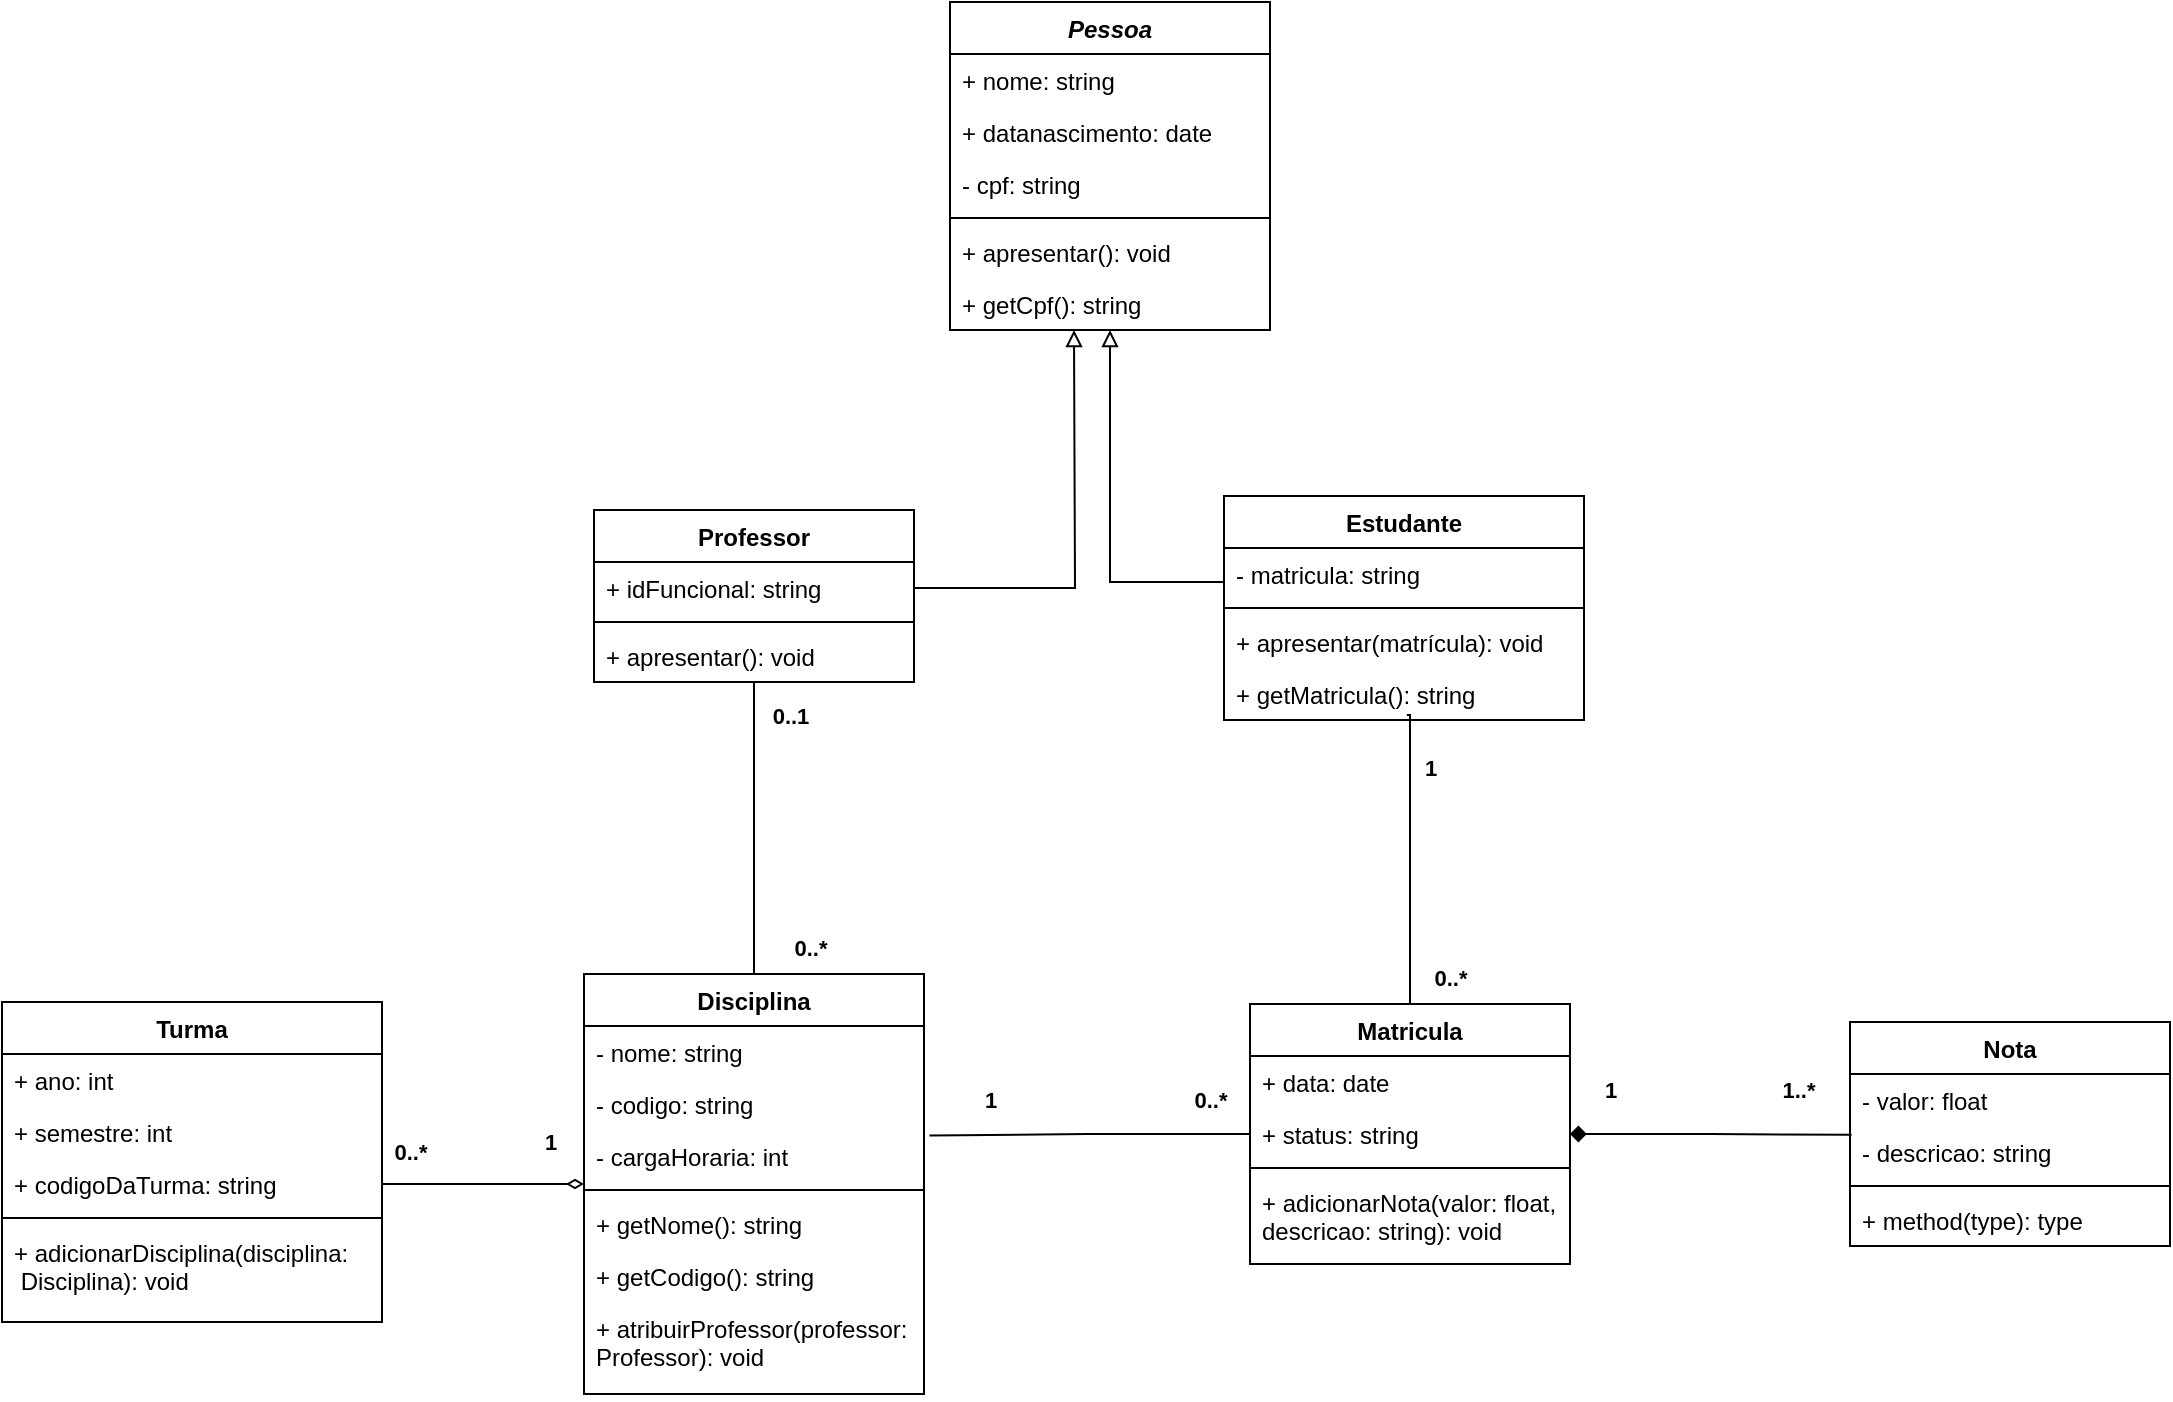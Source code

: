 <mxfile version="28.0.7">
  <diagram name="Página-1" id="xBie5x9bpiJlOztO73_X">
    <mxGraphModel dx="2562" dy="1527" grid="1" gridSize="10" guides="1" tooltips="1" connect="1" arrows="1" fold="1" page="1" pageScale="1" pageWidth="827" pageHeight="1169" math="0" shadow="0">
      <root>
        <mxCell id="0" />
        <mxCell id="1" parent="0" />
        <mxCell id="VmpOXZcwQpaB_QC-iBvv-1" value="&lt;i&gt;Pessoa&lt;/i&gt;" style="swimlane;fontStyle=1;align=center;verticalAlign=top;childLayout=stackLayout;horizontal=1;startSize=26;horizontalStack=0;resizeParent=1;resizeParentMax=0;resizeLast=0;collapsible=1;marginBottom=0;whiteSpace=wrap;html=1;" parent="1" vertex="1">
          <mxGeometry x="754" y="200" width="160" height="164" as="geometry" />
        </mxCell>
        <mxCell id="VmpOXZcwQpaB_QC-iBvv-5" value="+ nome: string" style="text;strokeColor=none;fillColor=none;align=left;verticalAlign=top;spacingLeft=4;spacingRight=4;overflow=hidden;rotatable=0;points=[[0,0.5],[1,0.5]];portConstraint=eastwest;whiteSpace=wrap;html=1;" parent="VmpOXZcwQpaB_QC-iBvv-1" vertex="1">
          <mxGeometry y="26" width="160" height="26" as="geometry" />
        </mxCell>
        <mxCell id="VmpOXZcwQpaB_QC-iBvv-2" value="+ datanascimento: date" style="text;strokeColor=none;fillColor=none;align=left;verticalAlign=top;spacingLeft=4;spacingRight=4;overflow=hidden;rotatable=0;points=[[0,0.5],[1,0.5]];portConstraint=eastwest;whiteSpace=wrap;html=1;" parent="VmpOXZcwQpaB_QC-iBvv-1" vertex="1">
          <mxGeometry y="52" width="160" height="26" as="geometry" />
        </mxCell>
        <mxCell id="VmpOXZcwQpaB_QC-iBvv-12" value="- cpf: string" style="text;strokeColor=none;fillColor=none;align=left;verticalAlign=top;spacingLeft=4;spacingRight=4;overflow=hidden;rotatable=0;points=[[0,0.5],[1,0.5]];portConstraint=eastwest;whiteSpace=wrap;html=1;" parent="VmpOXZcwQpaB_QC-iBvv-1" vertex="1">
          <mxGeometry y="78" width="160" height="26" as="geometry" />
        </mxCell>
        <mxCell id="VmpOXZcwQpaB_QC-iBvv-3" value="" style="line;strokeWidth=1;fillColor=none;align=left;verticalAlign=middle;spacingTop=-1;spacingLeft=3;spacingRight=3;rotatable=0;labelPosition=right;points=[];portConstraint=eastwest;strokeColor=inherit;" parent="VmpOXZcwQpaB_QC-iBvv-1" vertex="1">
          <mxGeometry y="104" width="160" height="8" as="geometry" />
        </mxCell>
        <mxCell id="VmpOXZcwQpaB_QC-iBvv-4" value="+ apresentar(): void" style="text;strokeColor=none;fillColor=none;align=left;verticalAlign=top;spacingLeft=4;spacingRight=4;overflow=hidden;rotatable=0;points=[[0,0.5],[1,0.5]];portConstraint=eastwest;whiteSpace=wrap;html=1;" parent="VmpOXZcwQpaB_QC-iBvv-1" vertex="1">
          <mxGeometry y="112" width="160" height="26" as="geometry" />
        </mxCell>
        <mxCell id="VmpOXZcwQpaB_QC-iBvv-43" value="+ getCpf(): string" style="text;strokeColor=none;fillColor=none;align=left;verticalAlign=top;spacingLeft=4;spacingRight=4;overflow=hidden;rotatable=0;points=[[0,0.5],[1,0.5]];portConstraint=eastwest;whiteSpace=wrap;html=1;" parent="VmpOXZcwQpaB_QC-iBvv-1" vertex="1">
          <mxGeometry y="138" width="160" height="26" as="geometry" />
        </mxCell>
        <mxCell id="VmpOXZcwQpaB_QC-iBvv-63" style="edgeStyle=orthogonalEdgeStyle;shape=connector;rounded=0;orthogonalLoop=1;jettySize=auto;html=1;strokeColor=default;align=center;verticalAlign=middle;fontFamily=Helvetica;fontSize=11;fontColor=default;labelBackgroundColor=default;endArrow=none;endFill=0;entryX=0.5;entryY=0;entryDx=0;entryDy=0;" parent="1" source="VmpOXZcwQpaB_QC-iBvv-6" target="VmpOXZcwQpaB_QC-iBvv-17" edge="1">
          <mxGeometry relative="1" as="geometry">
            <mxPoint x="656" y="680" as="targetPoint" />
          </mxGeometry>
        </mxCell>
        <mxCell id="VmpOXZcwQpaB_QC-iBvv-6" value="Professor" style="swimlane;fontStyle=1;align=center;verticalAlign=top;childLayout=stackLayout;horizontal=1;startSize=26;horizontalStack=0;resizeParent=1;resizeParentMax=0;resizeLast=0;collapsible=1;marginBottom=0;whiteSpace=wrap;html=1;" parent="1" vertex="1">
          <mxGeometry x="576" y="454" width="160" height="86" as="geometry" />
        </mxCell>
        <mxCell id="VmpOXZcwQpaB_QC-iBvv-68" style="edgeStyle=orthogonalEdgeStyle;shape=connector;rounded=0;orthogonalLoop=1;jettySize=auto;html=1;strokeColor=default;align=center;verticalAlign=middle;fontFamily=Helvetica;fontSize=11;fontColor=default;labelBackgroundColor=default;endArrow=block;endFill=0;" parent="VmpOXZcwQpaB_QC-iBvv-6" source="VmpOXZcwQpaB_QC-iBvv-7" edge="1">
          <mxGeometry relative="1" as="geometry">
            <mxPoint x="240" y="-90" as="targetPoint" />
          </mxGeometry>
        </mxCell>
        <mxCell id="VmpOXZcwQpaB_QC-iBvv-7" value="+ idFuncional: string" style="text;strokeColor=none;fillColor=none;align=left;verticalAlign=top;spacingLeft=4;spacingRight=4;overflow=hidden;rotatable=0;points=[[0,0.5],[1,0.5]];portConstraint=eastwest;whiteSpace=wrap;html=1;" parent="VmpOXZcwQpaB_QC-iBvv-6" vertex="1">
          <mxGeometry y="26" width="160" height="26" as="geometry" />
        </mxCell>
        <mxCell id="VmpOXZcwQpaB_QC-iBvv-8" value="" style="line;strokeWidth=1;fillColor=none;align=left;verticalAlign=middle;spacingTop=-1;spacingLeft=3;spacingRight=3;rotatable=0;labelPosition=right;points=[];portConstraint=eastwest;strokeColor=inherit;" parent="VmpOXZcwQpaB_QC-iBvv-6" vertex="1">
          <mxGeometry y="52" width="160" height="8" as="geometry" />
        </mxCell>
        <mxCell id="VmpOXZcwQpaB_QC-iBvv-66" value="+ apresentar(): void" style="text;strokeColor=none;fillColor=none;align=left;verticalAlign=top;spacingLeft=4;spacingRight=4;overflow=hidden;rotatable=0;points=[[0,0.5],[1,0.5]];portConstraint=eastwest;whiteSpace=wrap;html=1;" parent="VmpOXZcwQpaB_QC-iBvv-6" vertex="1">
          <mxGeometry y="60" width="160" height="26" as="geometry" />
        </mxCell>
        <mxCell id="VmpOXZcwQpaB_QC-iBvv-47" style="edgeStyle=orthogonalEdgeStyle;rounded=0;orthogonalLoop=1;jettySize=auto;html=1;entryX=0.5;entryY=1;entryDx=0;entryDy=0;endArrow=block;endFill=0;exitX=0;exitY=0.5;exitDx=0;exitDy=0;" parent="1" source="VmpOXZcwQpaB_QC-iBvv-16" target="VmpOXZcwQpaB_QC-iBvv-1" edge="1">
          <mxGeometry relative="1" as="geometry">
            <mxPoint x="714" y="516" as="sourcePoint" />
            <Array as="points">
              <mxPoint x="891" y="490" />
              <mxPoint x="834" y="490" />
            </Array>
          </mxGeometry>
        </mxCell>
        <mxCell id="VmpOXZcwQpaB_QC-iBvv-13" value="Estudante" style="swimlane;fontStyle=1;align=center;verticalAlign=top;childLayout=stackLayout;horizontal=1;startSize=26;horizontalStack=0;resizeParent=1;resizeParentMax=0;resizeLast=0;collapsible=1;marginBottom=0;whiteSpace=wrap;html=1;" parent="1" vertex="1">
          <mxGeometry x="891" y="447" width="180" height="112" as="geometry" />
        </mxCell>
        <mxCell id="VmpOXZcwQpaB_QC-iBvv-14" value="- matricula: string" style="text;strokeColor=none;fillColor=none;align=left;verticalAlign=top;spacingLeft=4;spacingRight=4;overflow=hidden;rotatable=0;points=[[0,0.5],[1,0.5]];portConstraint=eastwest;whiteSpace=wrap;html=1;" parent="VmpOXZcwQpaB_QC-iBvv-13" vertex="1">
          <mxGeometry y="26" width="180" height="26" as="geometry" />
        </mxCell>
        <mxCell id="VmpOXZcwQpaB_QC-iBvv-15" value="" style="line;strokeWidth=1;fillColor=none;align=left;verticalAlign=middle;spacingTop=-1;spacingLeft=3;spacingRight=3;rotatable=0;labelPosition=right;points=[];portConstraint=eastwest;strokeColor=inherit;" parent="VmpOXZcwQpaB_QC-iBvv-13" vertex="1">
          <mxGeometry y="52" width="180" height="8" as="geometry" />
        </mxCell>
        <mxCell id="VmpOXZcwQpaB_QC-iBvv-16" value="+ apresentar(matrícula): void" style="text;strokeColor=none;fillColor=none;align=left;verticalAlign=top;spacingLeft=4;spacingRight=4;overflow=hidden;rotatable=0;points=[[0,0.5],[1,0.5]];portConstraint=eastwest;whiteSpace=wrap;html=1;" parent="VmpOXZcwQpaB_QC-iBvv-13" vertex="1">
          <mxGeometry y="60" width="180" height="26" as="geometry" />
        </mxCell>
        <mxCell id="VmpOXZcwQpaB_QC-iBvv-44" value="+ getMatricula(): string" style="text;strokeColor=none;fillColor=none;align=left;verticalAlign=top;spacingLeft=4;spacingRight=4;overflow=hidden;rotatable=0;points=[[0,0.5],[1,0.5]];portConstraint=eastwest;whiteSpace=wrap;html=1;" parent="VmpOXZcwQpaB_QC-iBvv-13" vertex="1">
          <mxGeometry y="86" width="180" height="26" as="geometry" />
        </mxCell>
        <mxCell id="VmpOXZcwQpaB_QC-iBvv-57" style="edgeStyle=orthogonalEdgeStyle;shape=connector;rounded=0;orthogonalLoop=1;jettySize=auto;html=1;entryX=1;entryY=0.5;entryDx=0;entryDy=0;strokeColor=default;align=center;verticalAlign=middle;fontFamily=Helvetica;fontSize=11;fontColor=default;labelBackgroundColor=default;endArrow=none;endFill=0;startArrow=diamondThin;startFill=0;" parent="1" source="VmpOXZcwQpaB_QC-iBvv-17" target="VmpOXZcwQpaB_QC-iBvv-32" edge="1">
          <mxGeometry relative="1" as="geometry" />
        </mxCell>
        <mxCell id="VmpOXZcwQpaB_QC-iBvv-17" value="Disciplina" style="swimlane;fontStyle=1;align=center;verticalAlign=top;childLayout=stackLayout;horizontal=1;startSize=26;horizontalStack=0;resizeParent=1;resizeParentMax=0;resizeLast=0;collapsible=1;marginBottom=0;whiteSpace=wrap;html=1;" parent="1" vertex="1">
          <mxGeometry x="571" y="686" width="170" height="210" as="geometry" />
        </mxCell>
        <mxCell id="VmpOXZcwQpaB_QC-iBvv-18" value="- nome: string" style="text;strokeColor=none;fillColor=none;align=left;verticalAlign=top;spacingLeft=4;spacingRight=4;overflow=hidden;rotatable=0;points=[[0,0.5],[1,0.5]];portConstraint=eastwest;whiteSpace=wrap;html=1;" parent="VmpOXZcwQpaB_QC-iBvv-17" vertex="1">
          <mxGeometry y="26" width="170" height="26" as="geometry" />
        </mxCell>
        <mxCell id="VmpOXZcwQpaB_QC-iBvv-21" value="- codigo: string" style="text;strokeColor=none;fillColor=none;align=left;verticalAlign=top;spacingLeft=4;spacingRight=4;overflow=hidden;rotatable=0;points=[[0,0.5],[1,0.5]];portConstraint=eastwest;whiteSpace=wrap;html=1;" parent="VmpOXZcwQpaB_QC-iBvv-17" vertex="1">
          <mxGeometry y="52" width="170" height="26" as="geometry" />
        </mxCell>
        <mxCell id="VmpOXZcwQpaB_QC-iBvv-22" value="- cargaHoraria: int" style="text;strokeColor=none;fillColor=none;align=left;verticalAlign=top;spacingLeft=4;spacingRight=4;overflow=hidden;rotatable=0;points=[[0,0.5],[1,0.5]];portConstraint=eastwest;whiteSpace=wrap;html=1;" parent="VmpOXZcwQpaB_QC-iBvv-17" vertex="1">
          <mxGeometry y="78" width="170" height="26" as="geometry" />
        </mxCell>
        <mxCell id="VmpOXZcwQpaB_QC-iBvv-19" value="" style="line;strokeWidth=1;fillColor=none;align=left;verticalAlign=middle;spacingTop=-1;spacingLeft=3;spacingRight=3;rotatable=0;labelPosition=right;points=[];portConstraint=eastwest;strokeColor=inherit;" parent="VmpOXZcwQpaB_QC-iBvv-17" vertex="1">
          <mxGeometry y="104" width="170" height="8" as="geometry" />
        </mxCell>
        <mxCell id="VmpOXZcwQpaB_QC-iBvv-20" value="+ getNome(): string" style="text;strokeColor=none;fillColor=none;align=left;verticalAlign=top;spacingLeft=4;spacingRight=4;overflow=hidden;rotatable=0;points=[[0,0.5],[1,0.5]];portConstraint=eastwest;whiteSpace=wrap;html=1;" parent="VmpOXZcwQpaB_QC-iBvv-17" vertex="1">
          <mxGeometry y="112" width="170" height="26" as="geometry" />
        </mxCell>
        <mxCell id="VmpOXZcwQpaB_QC-iBvv-45" value="+ getCodigo(): string" style="text;strokeColor=none;fillColor=none;align=left;verticalAlign=top;spacingLeft=4;spacingRight=4;overflow=hidden;rotatable=0;points=[[0,0.5],[1,0.5]];portConstraint=eastwest;whiteSpace=wrap;html=1;" parent="VmpOXZcwQpaB_QC-iBvv-17" vertex="1">
          <mxGeometry y="138" width="170" height="26" as="geometry" />
        </mxCell>
        <mxCell id="VmpOXZcwQpaB_QC-iBvv-46" value="+ atribuirProfessor(professor: Professor): void" style="text;strokeColor=none;fillColor=none;align=left;verticalAlign=top;spacingLeft=4;spacingRight=4;overflow=hidden;rotatable=0;points=[[0,0.5],[1,0.5]];portConstraint=eastwest;whiteSpace=wrap;html=1;" parent="VmpOXZcwQpaB_QC-iBvv-17" vertex="1">
          <mxGeometry y="164" width="170" height="46" as="geometry" />
        </mxCell>
        <mxCell id="VmpOXZcwQpaB_QC-iBvv-23" value="Turma" style="swimlane;fontStyle=1;align=center;verticalAlign=top;childLayout=stackLayout;horizontal=1;startSize=26;horizontalStack=0;resizeParent=1;resizeParentMax=0;resizeLast=0;collapsible=1;marginBottom=0;whiteSpace=wrap;html=1;" parent="1" vertex="1">
          <mxGeometry x="280" y="700" width="190" height="160" as="geometry" />
        </mxCell>
        <mxCell id="VmpOXZcwQpaB_QC-iBvv-24" value="+ ano: int" style="text;strokeColor=none;fillColor=none;align=left;verticalAlign=top;spacingLeft=4;spacingRight=4;overflow=hidden;rotatable=0;points=[[0,0.5],[1,0.5]];portConstraint=eastwest;whiteSpace=wrap;html=1;" parent="VmpOXZcwQpaB_QC-iBvv-23" vertex="1">
          <mxGeometry y="26" width="190" height="26" as="geometry" />
        </mxCell>
        <mxCell id="VmpOXZcwQpaB_QC-iBvv-31" value="+ semestre: int" style="text;strokeColor=none;fillColor=none;align=left;verticalAlign=top;spacingLeft=4;spacingRight=4;overflow=hidden;rotatable=0;points=[[0,0.5],[1,0.5]];portConstraint=eastwest;whiteSpace=wrap;html=1;" parent="VmpOXZcwQpaB_QC-iBvv-23" vertex="1">
          <mxGeometry y="52" width="190" height="26" as="geometry" />
        </mxCell>
        <mxCell id="VmpOXZcwQpaB_QC-iBvv-32" value="+ codigoDaTurma: string" style="text;strokeColor=none;fillColor=none;align=left;verticalAlign=top;spacingLeft=4;spacingRight=4;overflow=hidden;rotatable=0;points=[[0,0.5],[1,0.5]];portConstraint=eastwest;whiteSpace=wrap;html=1;" parent="VmpOXZcwQpaB_QC-iBvv-23" vertex="1">
          <mxGeometry y="78" width="190" height="26" as="geometry" />
        </mxCell>
        <mxCell id="VmpOXZcwQpaB_QC-iBvv-25" value="" style="line;strokeWidth=1;fillColor=none;align=left;verticalAlign=middle;spacingTop=-1;spacingLeft=3;spacingRight=3;rotatable=0;labelPosition=right;points=[];portConstraint=eastwest;strokeColor=inherit;" parent="VmpOXZcwQpaB_QC-iBvv-23" vertex="1">
          <mxGeometry y="104" width="190" height="8" as="geometry" />
        </mxCell>
        <mxCell id="VmpOXZcwQpaB_QC-iBvv-26" value="+ adicionarDisciplina(disciplina:&lt;div&gt;&lt;span style=&quot;background-color: transparent; color: light-dark(rgb(0, 0, 0), rgb(255, 255, 255));&quot;&gt;&amp;nbsp;Disciplina): void&lt;/span&gt;&lt;/div&gt;" style="text;strokeColor=none;fillColor=none;align=left;verticalAlign=top;spacingLeft=4;spacingRight=4;overflow=hidden;rotatable=0;points=[[0,0.5],[1,0.5]];portConstraint=eastwest;whiteSpace=wrap;html=1;" parent="VmpOXZcwQpaB_QC-iBvv-23" vertex="1">
          <mxGeometry y="112" width="190" height="48" as="geometry" />
        </mxCell>
        <mxCell id="VmpOXZcwQpaB_QC-iBvv-33" value="Matricula" style="swimlane;fontStyle=1;align=center;verticalAlign=top;childLayout=stackLayout;horizontal=1;startSize=26;horizontalStack=0;resizeParent=1;resizeParentMax=0;resizeLast=0;collapsible=1;marginBottom=0;whiteSpace=wrap;html=1;" parent="1" vertex="1">
          <mxGeometry x="904" y="701" width="160" height="130" as="geometry" />
        </mxCell>
        <mxCell id="VmpOXZcwQpaB_QC-iBvv-34" value="+ data: date" style="text;strokeColor=none;fillColor=none;align=left;verticalAlign=top;spacingLeft=4;spacingRight=4;overflow=hidden;rotatable=0;points=[[0,0.5],[1,0.5]];portConstraint=eastwest;whiteSpace=wrap;html=1;" parent="VmpOXZcwQpaB_QC-iBvv-33" vertex="1">
          <mxGeometry y="26" width="160" height="26" as="geometry" />
        </mxCell>
        <mxCell id="VmpOXZcwQpaB_QC-iBvv-37" value="+ status: string" style="text;strokeColor=none;fillColor=none;align=left;verticalAlign=top;spacingLeft=4;spacingRight=4;overflow=hidden;rotatable=0;points=[[0,0.5],[1,0.5]];portConstraint=eastwest;whiteSpace=wrap;html=1;" parent="VmpOXZcwQpaB_QC-iBvv-33" vertex="1">
          <mxGeometry y="52" width="160" height="26" as="geometry" />
        </mxCell>
        <mxCell id="VmpOXZcwQpaB_QC-iBvv-35" value="" style="line;strokeWidth=1;fillColor=none;align=left;verticalAlign=middle;spacingTop=-1;spacingLeft=3;spacingRight=3;rotatable=0;labelPosition=right;points=[];portConstraint=eastwest;strokeColor=inherit;" parent="VmpOXZcwQpaB_QC-iBvv-33" vertex="1">
          <mxGeometry y="78" width="160" height="8" as="geometry" />
        </mxCell>
        <mxCell id="VmpOXZcwQpaB_QC-iBvv-36" value="+ adicionarNota(valor: float, descricao: string): void" style="text;strokeColor=none;fillColor=none;align=left;verticalAlign=top;spacingLeft=4;spacingRight=4;overflow=hidden;rotatable=0;points=[[0,0.5],[1,0.5]];portConstraint=eastwest;whiteSpace=wrap;html=1;" parent="VmpOXZcwQpaB_QC-iBvv-33" vertex="1">
          <mxGeometry y="86" width="160" height="44" as="geometry" />
        </mxCell>
        <mxCell id="VmpOXZcwQpaB_QC-iBvv-38" value="Nota" style="swimlane;fontStyle=1;align=center;verticalAlign=top;childLayout=stackLayout;horizontal=1;startSize=26;horizontalStack=0;resizeParent=1;resizeParentMax=0;resizeLast=0;collapsible=1;marginBottom=0;whiteSpace=wrap;html=1;" parent="1" vertex="1">
          <mxGeometry x="1204" y="710" width="160" height="112" as="geometry" />
        </mxCell>
        <mxCell id="VmpOXZcwQpaB_QC-iBvv-39" value="- valor: float" style="text;strokeColor=none;fillColor=none;align=left;verticalAlign=top;spacingLeft=4;spacingRight=4;overflow=hidden;rotatable=0;points=[[0,0.5],[1,0.5]];portConstraint=eastwest;whiteSpace=wrap;html=1;" parent="VmpOXZcwQpaB_QC-iBvv-38" vertex="1">
          <mxGeometry y="26" width="160" height="26" as="geometry" />
        </mxCell>
        <mxCell id="VmpOXZcwQpaB_QC-iBvv-42" value="- descricao: string" style="text;strokeColor=none;fillColor=none;align=left;verticalAlign=top;spacingLeft=4;spacingRight=4;overflow=hidden;rotatable=0;points=[[0,0.5],[1,0.5]];portConstraint=eastwest;whiteSpace=wrap;html=1;" parent="VmpOXZcwQpaB_QC-iBvv-38" vertex="1">
          <mxGeometry y="52" width="160" height="26" as="geometry" />
        </mxCell>
        <mxCell id="VmpOXZcwQpaB_QC-iBvv-40" value="" style="line;strokeWidth=1;fillColor=none;align=left;verticalAlign=middle;spacingTop=-1;spacingLeft=3;spacingRight=3;rotatable=0;labelPosition=right;points=[];portConstraint=eastwest;strokeColor=inherit;" parent="VmpOXZcwQpaB_QC-iBvv-38" vertex="1">
          <mxGeometry y="78" width="160" height="8" as="geometry" />
        </mxCell>
        <mxCell id="VmpOXZcwQpaB_QC-iBvv-41" value="+ method(type): type" style="text;strokeColor=none;fillColor=none;align=left;verticalAlign=top;spacingLeft=4;spacingRight=4;overflow=hidden;rotatable=0;points=[[0,0.5],[1,0.5]];portConstraint=eastwest;whiteSpace=wrap;html=1;" parent="VmpOXZcwQpaB_QC-iBvv-38" vertex="1">
          <mxGeometry y="86" width="160" height="26" as="geometry" />
        </mxCell>
        <mxCell id="VmpOXZcwQpaB_QC-iBvv-49" style="edgeStyle=orthogonalEdgeStyle;rounded=0;orthogonalLoop=1;jettySize=auto;html=1;entryX=0.005;entryY=0.169;entryDx=0;entryDy=0;entryPerimeter=0;endArrow=none;endFill=0;startArrow=diamond;startFill=1;" parent="1" source="VmpOXZcwQpaB_QC-iBvv-37" target="VmpOXZcwQpaB_QC-iBvv-42" edge="1">
          <mxGeometry relative="1" as="geometry" />
        </mxCell>
        <mxCell id="VmpOXZcwQpaB_QC-iBvv-50" value="1" style="text;align=center;fontStyle=1;verticalAlign=middle;spacingLeft=3;spacingRight=3;strokeColor=none;rotatable=0;points=[[0,0.5],[1,0.5]];portConstraint=eastwest;html=1;fontFamily=Helvetica;fontSize=11;fontColor=default;labelBackgroundColor=default;" parent="1" vertex="1">
          <mxGeometry x="1074" y="731" width="20" height="26" as="geometry" />
        </mxCell>
        <mxCell id="VmpOXZcwQpaB_QC-iBvv-51" value="1..*" style="text;align=center;fontStyle=1;verticalAlign=middle;spacingLeft=3;spacingRight=3;strokeColor=none;rotatable=0;points=[[0,0.5],[1,0.5]];portConstraint=eastwest;html=1;fontFamily=Helvetica;fontSize=11;fontColor=default;labelBackgroundColor=default;" parent="1" vertex="1">
          <mxGeometry x="1168" y="731" width="20" height="26" as="geometry" />
        </mxCell>
        <mxCell id="VmpOXZcwQpaB_QC-iBvv-53" value="1" style="text;align=center;fontStyle=1;verticalAlign=middle;spacingLeft=3;spacingRight=3;strokeColor=none;rotatable=0;points=[[0,0.5],[1,0.5]];portConstraint=eastwest;html=1;fontFamily=Helvetica;fontSize=11;fontColor=default;labelBackgroundColor=default;" parent="1" vertex="1">
          <mxGeometry x="544" y="757" width="20" height="26" as="geometry" />
        </mxCell>
        <mxCell id="VmpOXZcwQpaB_QC-iBvv-54" value="0..*" style="text;align=center;fontStyle=1;verticalAlign=middle;spacingLeft=3;spacingRight=3;strokeColor=none;rotatable=0;points=[[0,0.5],[1,0.5]];portConstraint=eastwest;html=1;fontFamily=Helvetica;fontSize=11;fontColor=default;labelBackgroundColor=default;" parent="1" vertex="1">
          <mxGeometry x="474" y="762" width="20" height="26" as="geometry" />
        </mxCell>
        <mxCell id="VmpOXZcwQpaB_QC-iBvv-55" style="edgeStyle=orthogonalEdgeStyle;shape=connector;rounded=0;orthogonalLoop=1;jettySize=auto;html=1;entryX=0.5;entryY=0;entryDx=0;entryDy=0;strokeColor=default;align=center;verticalAlign=middle;fontFamily=Helvetica;fontSize=11;fontColor=default;labelBackgroundColor=default;endArrow=none;endFill=0;exitX=0.508;exitY=0.904;exitDx=0;exitDy=0;exitPerimeter=0;" parent="1" source="VmpOXZcwQpaB_QC-iBvv-44" target="VmpOXZcwQpaB_QC-iBvv-33" edge="1">
          <mxGeometry relative="1" as="geometry">
            <mxPoint x="984" y="570" as="sourcePoint" />
            <Array as="points">
              <mxPoint x="984" y="557" />
            </Array>
          </mxGeometry>
        </mxCell>
        <mxCell id="VmpOXZcwQpaB_QC-iBvv-58" style="edgeStyle=orthogonalEdgeStyle;shape=connector;rounded=0;orthogonalLoop=1;jettySize=auto;html=1;entryX=1.016;entryY=0.105;entryDx=0;entryDy=0;entryPerimeter=0;strokeColor=default;align=center;verticalAlign=middle;fontFamily=Helvetica;fontSize=11;fontColor=default;labelBackgroundColor=default;endArrow=none;endFill=0;" parent="1" source="VmpOXZcwQpaB_QC-iBvv-37" target="VmpOXZcwQpaB_QC-iBvv-22" edge="1">
          <mxGeometry relative="1" as="geometry" />
        </mxCell>
        <mxCell id="VmpOXZcwQpaB_QC-iBvv-59" value="0..*" style="text;align=center;fontStyle=1;verticalAlign=middle;spacingLeft=3;spacingRight=3;strokeColor=none;rotatable=0;points=[[0,0.5],[1,0.5]];portConstraint=eastwest;html=1;fontFamily=Helvetica;fontSize=11;fontColor=default;labelBackgroundColor=default;" parent="1" vertex="1">
          <mxGeometry x="994" y="675" width="20" height="26" as="geometry" />
        </mxCell>
        <mxCell id="VmpOXZcwQpaB_QC-iBvv-60" value="1" style="text;align=center;fontStyle=1;verticalAlign=middle;spacingLeft=3;spacingRight=3;strokeColor=none;rotatable=0;points=[[0,0.5],[1,0.5]];portConstraint=eastwest;html=1;fontFamily=Helvetica;fontSize=11;fontColor=default;labelBackgroundColor=default;" parent="1" vertex="1">
          <mxGeometry x="984" y="570" width="20" height="26" as="geometry" />
        </mxCell>
        <mxCell id="VmpOXZcwQpaB_QC-iBvv-61" value="0..*" style="text;align=center;fontStyle=1;verticalAlign=middle;spacingLeft=3;spacingRight=3;strokeColor=none;rotatable=0;points=[[0,0.5],[1,0.5]];portConstraint=eastwest;html=1;fontFamily=Helvetica;fontSize=11;fontColor=default;labelBackgroundColor=default;" parent="1" vertex="1">
          <mxGeometry x="874" y="736" width="20" height="26" as="geometry" />
        </mxCell>
        <mxCell id="VmpOXZcwQpaB_QC-iBvv-62" value="1" style="text;align=center;fontStyle=1;verticalAlign=middle;spacingLeft=3;spacingRight=3;strokeColor=none;rotatable=0;points=[[0,0.5],[1,0.5]];portConstraint=eastwest;html=1;fontFamily=Helvetica;fontSize=11;fontColor=default;labelBackgroundColor=default;" parent="1" vertex="1">
          <mxGeometry x="764" y="736" width="20" height="26" as="geometry" />
        </mxCell>
        <mxCell id="VmpOXZcwQpaB_QC-iBvv-64" value="0..1" style="text;align=center;fontStyle=1;verticalAlign=middle;spacingLeft=3;spacingRight=3;strokeColor=none;rotatable=0;points=[[0,0.5],[1,0.5]];portConstraint=eastwest;html=1;fontFamily=Helvetica;fontSize=11;fontColor=default;labelBackgroundColor=default;" parent="1" vertex="1">
          <mxGeometry x="664" y="544" width="20" height="26" as="geometry" />
        </mxCell>
        <mxCell id="VmpOXZcwQpaB_QC-iBvv-65" value="0..*" style="text;align=center;fontStyle=1;verticalAlign=middle;spacingLeft=3;spacingRight=3;strokeColor=none;rotatable=0;points=[[0,0.5],[1,0.5]];portConstraint=eastwest;html=1;fontFamily=Helvetica;fontSize=11;fontColor=default;labelBackgroundColor=default;" parent="1" vertex="1">
          <mxGeometry x="674" y="660" width="20" height="26" as="geometry" />
        </mxCell>
      </root>
    </mxGraphModel>
  </diagram>
</mxfile>
